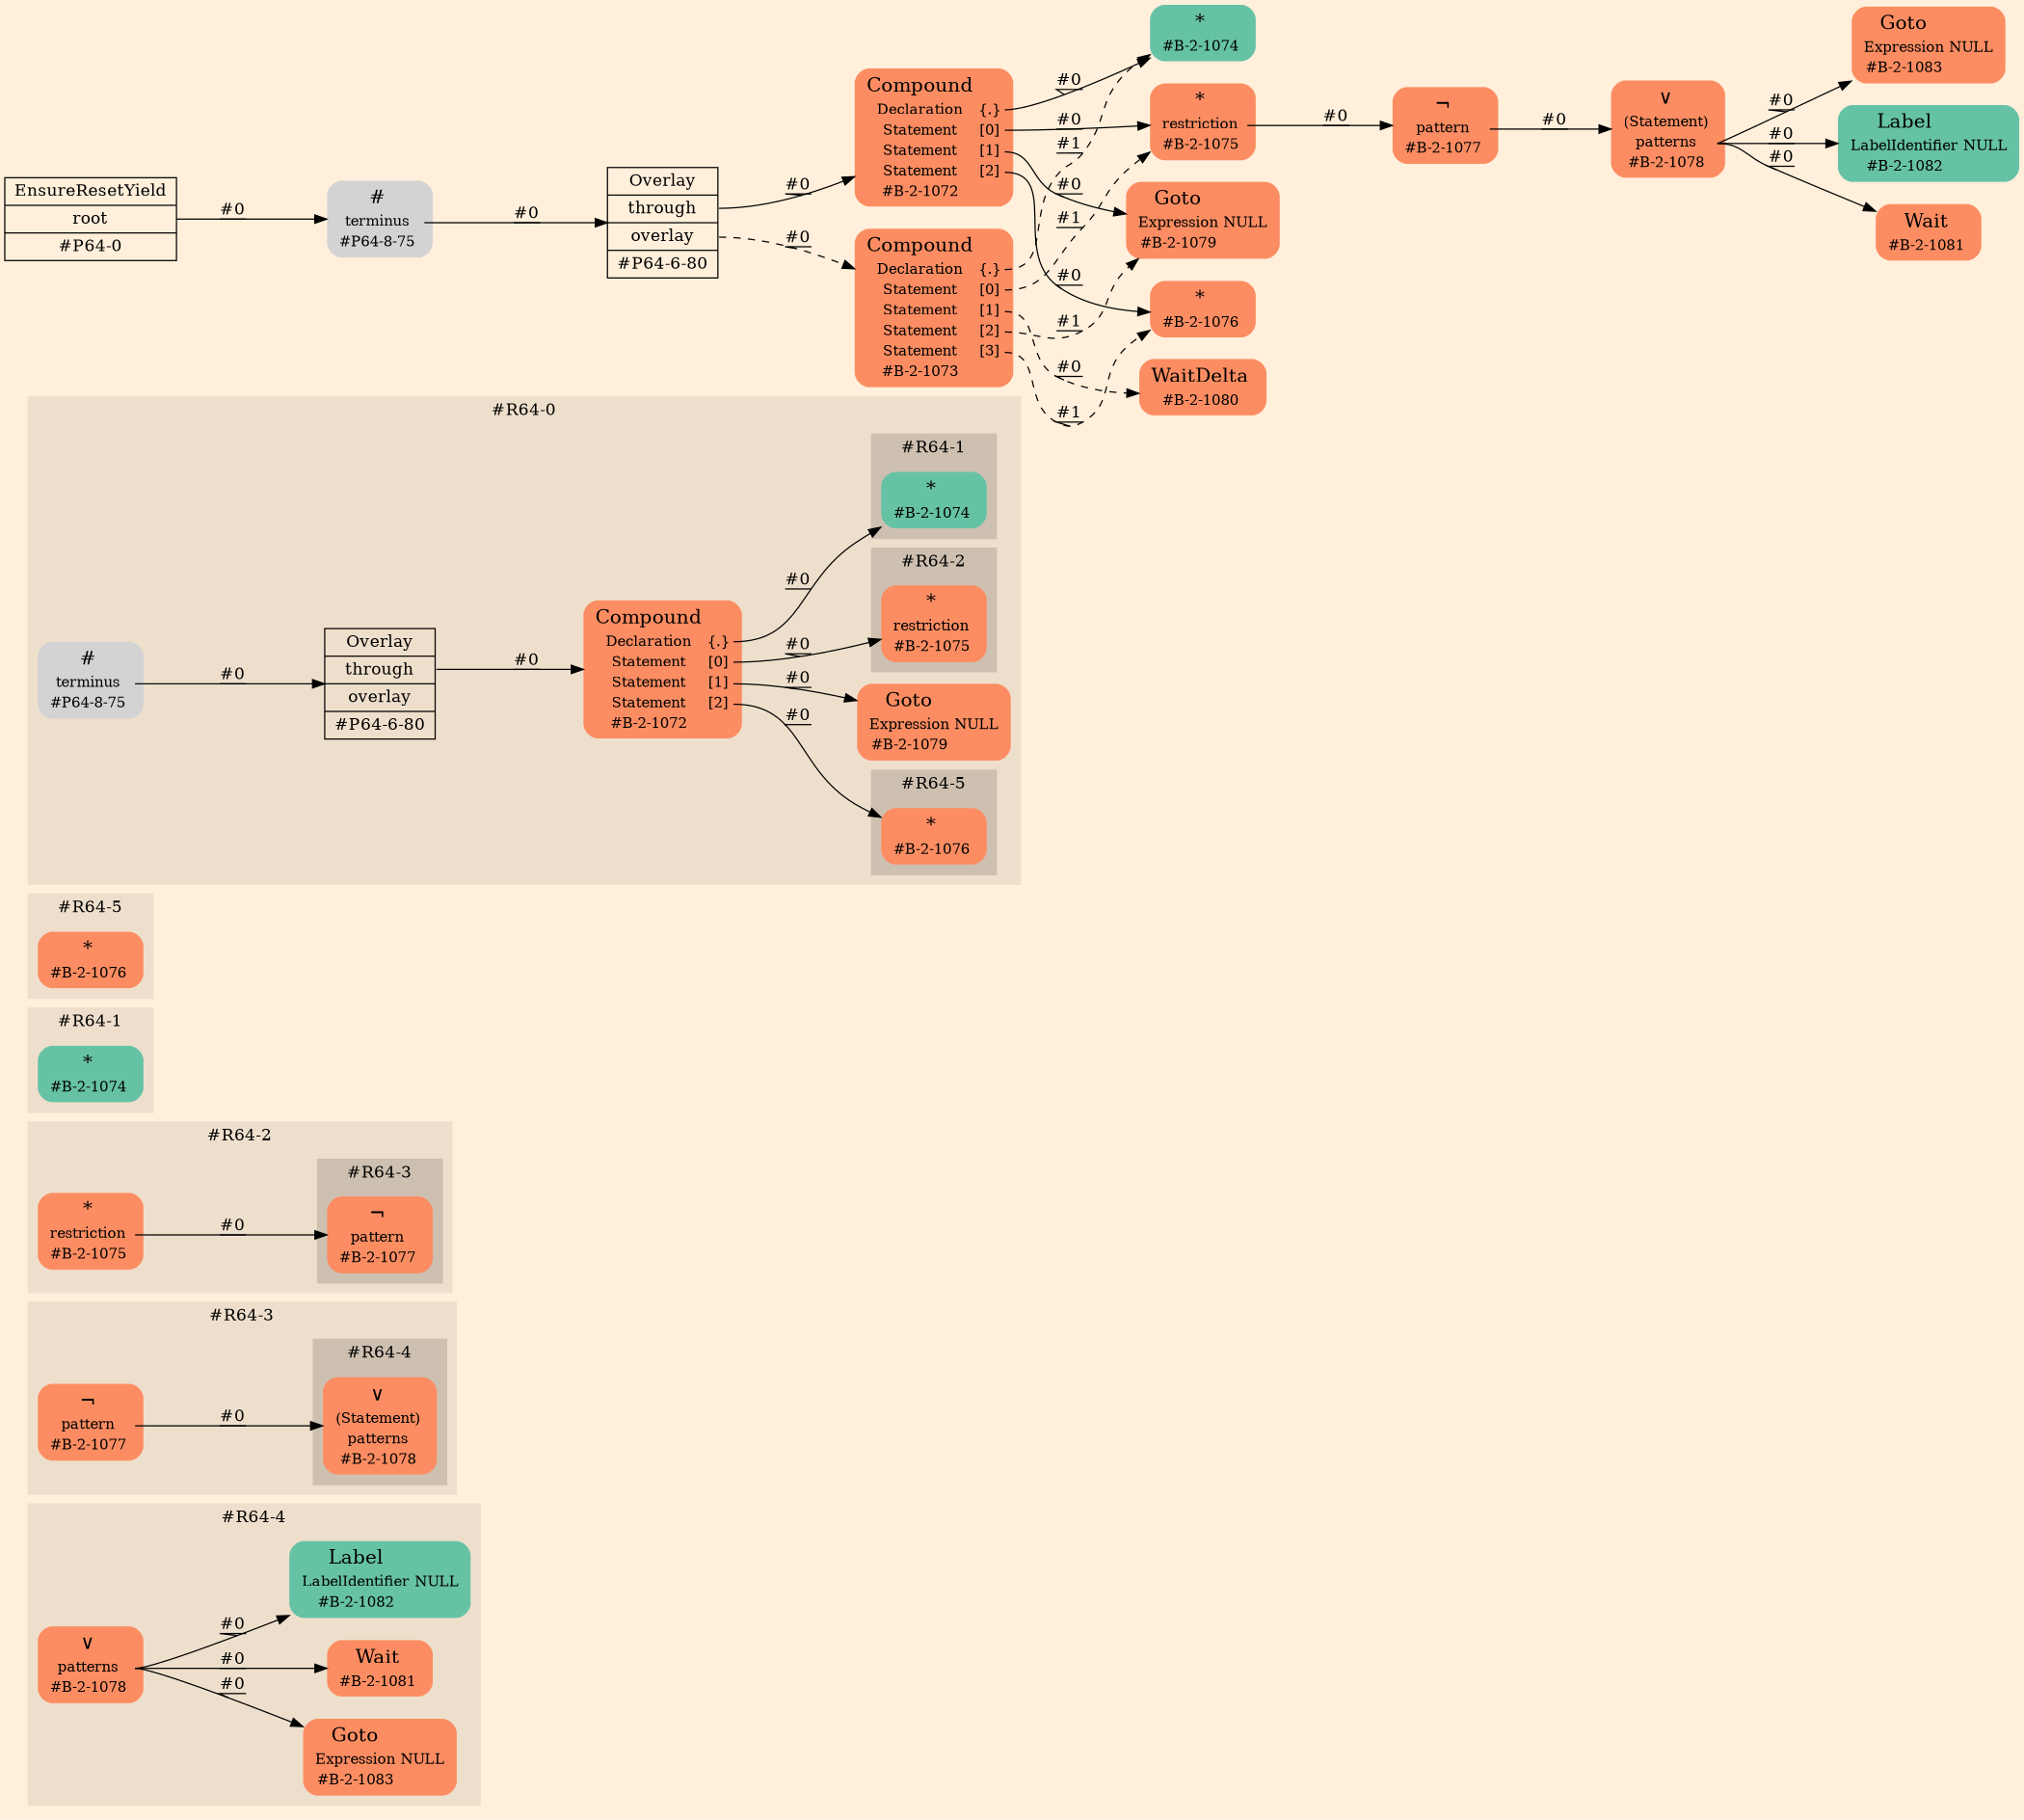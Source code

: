 digraph Inferno {
graph [
rankdir = "LR"
ranksep = 1.0
size = "14,20"
bgcolor = antiquewhite1
color = black
fontcolor = black
];
node [
];
subgraph "cluster#R64-4" {
label = "#R64-4"
style = "filled"
color = antiquewhite2
"#R64-4/#B-2-1081" [
shape = "plaintext"
fillcolor = "/set28/2"
label = <<TABLE BORDER="0" CELLBORDER="0" CELLSPACING="0">
 <TR>
  <TD><FONT POINT-SIZE="16.0">Wait</FONT></TD>
  <TD></TD>
 </TR>
 <TR>
  <TD>#B-2-1081</TD>
  <TD PORT="port0"></TD>
 </TR>
</TABLE>>
style = "rounded,filled"
fontsize = "12"
];
"#R64-4/#B-2-1078" [
shape = "plaintext"
fillcolor = "/set28/2"
label = <<TABLE BORDER="0" CELLBORDER="0" CELLSPACING="0">
 <TR>
  <TD><FONT POINT-SIZE="16.0">∨</FONT></TD>
  <TD></TD>
 </TR>
 <TR>
  <TD>patterns</TD>
  <TD PORT="port0"></TD>
 </TR>
 <TR>
  <TD>#B-2-1078</TD>
  <TD PORT="port1"></TD>
 </TR>
</TABLE>>
style = "rounded,filled"
fontsize = "12"
];
"#R64-4/#B-2-1082" [
shape = "plaintext"
fillcolor = "/set28/1"
label = <<TABLE BORDER="0" CELLBORDER="0" CELLSPACING="0">
 <TR>
  <TD><FONT POINT-SIZE="16.0">Label</FONT></TD>
  <TD></TD>
 </TR>
 <TR>
  <TD>LabelIdentifier</TD>
  <TD PORT="port0">NULL</TD>
 </TR>
 <TR>
  <TD>#B-2-1082</TD>
  <TD PORT="port1"></TD>
 </TR>
</TABLE>>
style = "rounded,filled"
fontsize = "12"
];
"#R64-4/#B-2-1083" [
shape = "plaintext"
fillcolor = "/set28/2"
label = <<TABLE BORDER="0" CELLBORDER="0" CELLSPACING="0">
 <TR>
  <TD><FONT POINT-SIZE="16.0">Goto</FONT></TD>
  <TD></TD>
 </TR>
 <TR>
  <TD>Expression</TD>
  <TD PORT="port0">NULL</TD>
 </TR>
 <TR>
  <TD>#B-2-1083</TD>
  <TD PORT="port1"></TD>
 </TR>
</TABLE>>
style = "rounded,filled"
fontsize = "12"
];
}
subgraph "cluster#R64-3" {
label = "#R64-3"
style = "filled"
color = antiquewhite2
"#R64-3/#B-2-1077" [
shape = "plaintext"
fillcolor = "/set28/2"
label = <<TABLE BORDER="0" CELLBORDER="0" CELLSPACING="0">
 <TR>
  <TD><FONT POINT-SIZE="16.0">¬</FONT></TD>
  <TD></TD>
 </TR>
 <TR>
  <TD>pattern</TD>
  <TD PORT="port0"></TD>
 </TR>
 <TR>
  <TD>#B-2-1077</TD>
  <TD PORT="port1"></TD>
 </TR>
</TABLE>>
style = "rounded,filled"
fontsize = "12"
];
subgraph "cluster#R64-4" {
label = "#R64-4"
style = "filled"
color = antiquewhite3
"#R64-3/#B-2-1078" [
shape = "plaintext"
fillcolor = "/set28/2"
label = <<TABLE BORDER="0" CELLBORDER="0" CELLSPACING="0">
 <TR>
  <TD><FONT POINT-SIZE="16.0">∨</FONT></TD>
  <TD></TD>
 </TR>
 <TR>
  <TD>(Statement)</TD>
  <TD PORT="port0"></TD>
 </TR>
 <TR>
  <TD>patterns</TD>
  <TD PORT="port1"></TD>
 </TR>
 <TR>
  <TD>#B-2-1078</TD>
  <TD PORT="port2"></TD>
 </TR>
</TABLE>>
style = "rounded,filled"
fontsize = "12"
];
}
}
subgraph "cluster#R64-2" {
label = "#R64-2"
style = "filled"
color = antiquewhite2
"#R64-2/#B-2-1075" [
shape = "plaintext"
fillcolor = "/set28/2"
label = <<TABLE BORDER="0" CELLBORDER="0" CELLSPACING="0">
 <TR>
  <TD><FONT POINT-SIZE="16.0">*</FONT></TD>
  <TD></TD>
 </TR>
 <TR>
  <TD>restriction</TD>
  <TD PORT="port0"></TD>
 </TR>
 <TR>
  <TD>#B-2-1075</TD>
  <TD PORT="port1"></TD>
 </TR>
</TABLE>>
style = "rounded,filled"
fontsize = "12"
];
subgraph "cluster#R64-3" {
label = "#R64-3"
style = "filled"
color = antiquewhite3
"#R64-2/#B-2-1077" [
shape = "plaintext"
fillcolor = "/set28/2"
label = <<TABLE BORDER="0" CELLBORDER="0" CELLSPACING="0">
 <TR>
  <TD><FONT POINT-SIZE="16.0">¬</FONT></TD>
  <TD></TD>
 </TR>
 <TR>
  <TD>pattern</TD>
  <TD PORT="port0"></TD>
 </TR>
 <TR>
  <TD>#B-2-1077</TD>
  <TD PORT="port1"></TD>
 </TR>
</TABLE>>
style = "rounded,filled"
fontsize = "12"
];
}
}
subgraph "cluster#R64-1" {
label = "#R64-1"
style = "filled"
color = antiquewhite2
"#R64-1/#B-2-1074" [
shape = "plaintext"
fillcolor = "/set28/1"
label = <<TABLE BORDER="0" CELLBORDER="0" CELLSPACING="0">
 <TR>
  <TD><FONT POINT-SIZE="16.0">*</FONT></TD>
  <TD></TD>
 </TR>
 <TR>
  <TD>#B-2-1074</TD>
  <TD PORT="port0"></TD>
 </TR>
</TABLE>>
style = "rounded,filled"
fontsize = "12"
];
}
subgraph "cluster#R64-5" {
label = "#R64-5"
style = "filled"
color = antiquewhite2
"#R64-5/#B-2-1076" [
shape = "plaintext"
fillcolor = "/set28/2"
label = <<TABLE BORDER="0" CELLBORDER="0" CELLSPACING="0">
 <TR>
  <TD><FONT POINT-SIZE="16.0">*</FONT></TD>
  <TD></TD>
 </TR>
 <TR>
  <TD>#B-2-1076</TD>
  <TD PORT="port0"></TD>
 </TR>
</TABLE>>
style = "rounded,filled"
fontsize = "12"
];
}
subgraph "cluster#R64-0" {
label = "#R64-0"
style = "filled"
color = antiquewhite2
"#R64-0/#B-2-1072" [
shape = "plaintext"
fillcolor = "/set28/2"
label = <<TABLE BORDER="0" CELLBORDER="0" CELLSPACING="0">
 <TR>
  <TD><FONT POINT-SIZE="16.0">Compound</FONT></TD>
  <TD></TD>
 </TR>
 <TR>
  <TD>Declaration</TD>
  <TD PORT="port0">{.}</TD>
 </TR>
 <TR>
  <TD>Statement</TD>
  <TD PORT="port1">[0]</TD>
 </TR>
 <TR>
  <TD>Statement</TD>
  <TD PORT="port2">[1]</TD>
 </TR>
 <TR>
  <TD>Statement</TD>
  <TD PORT="port3">[2]</TD>
 </TR>
 <TR>
  <TD>#B-2-1072</TD>
  <TD PORT="port4"></TD>
 </TR>
</TABLE>>
style = "rounded,filled"
fontsize = "12"
];
"#R64-0/#B-2-1079" [
shape = "plaintext"
fillcolor = "/set28/2"
label = <<TABLE BORDER="0" CELLBORDER="0" CELLSPACING="0">
 <TR>
  <TD><FONT POINT-SIZE="16.0">Goto</FONT></TD>
  <TD></TD>
 </TR>
 <TR>
  <TD>Expression</TD>
  <TD PORT="port0">NULL</TD>
 </TR>
 <TR>
  <TD>#B-2-1079</TD>
  <TD PORT="port1"></TD>
 </TR>
</TABLE>>
style = "rounded,filled"
fontsize = "12"
];
"#R64-0/#P64-8-75" [
shape = "plaintext"
label = <<TABLE BORDER="0" CELLBORDER="0" CELLSPACING="0">
 <TR>
  <TD><FONT POINT-SIZE="16.0">#</FONT></TD>
  <TD></TD>
 </TR>
 <TR>
  <TD>terminus</TD>
  <TD PORT="port0"></TD>
 </TR>
 <TR>
  <TD>#P64-8-75</TD>
  <TD PORT="port1"></TD>
 </TR>
</TABLE>>
style = "rounded,filled"
fontsize = "12"
];
"#R64-0/#P64-6-80" [
shape = "record"
fillcolor = antiquewhite2
label = "<fixed> Overlay | <port0> through | <port1> overlay | <port2> #P64-6-80"
style = "filled"
fontsize = "14"
color = black
fontcolor = black
];
subgraph "cluster#R64-5" {
label = "#R64-5"
style = "filled"
color = antiquewhite3
"#R64-0/#B-2-1076" [
shape = "plaintext"
fillcolor = "/set28/2"
label = <<TABLE BORDER="0" CELLBORDER="0" CELLSPACING="0">
 <TR>
  <TD><FONT POINT-SIZE="16.0">*</FONT></TD>
  <TD></TD>
 </TR>
 <TR>
  <TD>#B-2-1076</TD>
  <TD PORT="port0"></TD>
 </TR>
</TABLE>>
style = "rounded,filled"
fontsize = "12"
];
}
subgraph "cluster#R64-1" {
label = "#R64-1"
style = "filled"
color = antiquewhite3
"#R64-0/#B-2-1074" [
shape = "plaintext"
fillcolor = "/set28/1"
label = <<TABLE BORDER="0" CELLBORDER="0" CELLSPACING="0">
 <TR>
  <TD><FONT POINT-SIZE="16.0">*</FONT></TD>
  <TD></TD>
 </TR>
 <TR>
  <TD>#B-2-1074</TD>
  <TD PORT="port0"></TD>
 </TR>
</TABLE>>
style = "rounded,filled"
fontsize = "12"
];
}
subgraph "cluster#R64-2" {
label = "#R64-2"
style = "filled"
color = antiquewhite3
"#R64-0/#B-2-1075" [
shape = "plaintext"
fillcolor = "/set28/2"
label = <<TABLE BORDER="0" CELLBORDER="0" CELLSPACING="0">
 <TR>
  <TD><FONT POINT-SIZE="16.0">*</FONT></TD>
  <TD></TD>
 </TR>
 <TR>
  <TD>restriction</TD>
  <TD PORT="port0"></TD>
 </TR>
 <TR>
  <TD>#B-2-1075</TD>
  <TD PORT="port1"></TD>
 </TR>
</TABLE>>
style = "rounded,filled"
fontsize = "12"
];
}
}
"CR#P64-0" [
shape = "record"
fillcolor = antiquewhite1
label = "<fixed> EnsureResetYield | <port0> root | <port1> #P64-0"
style = "filled"
fontsize = "14"
color = black
fontcolor = black
];
"#P64-8-75" [
shape = "plaintext"
label = <<TABLE BORDER="0" CELLBORDER="0" CELLSPACING="0">
 <TR>
  <TD><FONT POINT-SIZE="16.0">#</FONT></TD>
  <TD></TD>
 </TR>
 <TR>
  <TD>terminus</TD>
  <TD PORT="port0"></TD>
 </TR>
 <TR>
  <TD>#P64-8-75</TD>
  <TD PORT="port1"></TD>
 </TR>
</TABLE>>
style = "rounded,filled"
fontsize = "12"
];
"#P64-6-80" [
shape = "record"
fillcolor = antiquewhite1
label = "<fixed> Overlay | <port0> through | <port1> overlay | <port2> #P64-6-80"
style = "filled"
fontsize = "14"
color = black
fontcolor = black
];
"#B-2-1072" [
shape = "plaintext"
fillcolor = "/set28/2"
label = <<TABLE BORDER="0" CELLBORDER="0" CELLSPACING="0">
 <TR>
  <TD><FONT POINT-SIZE="16.0">Compound</FONT></TD>
  <TD></TD>
 </TR>
 <TR>
  <TD>Declaration</TD>
  <TD PORT="port0">{.}</TD>
 </TR>
 <TR>
  <TD>Statement</TD>
  <TD PORT="port1">[0]</TD>
 </TR>
 <TR>
  <TD>Statement</TD>
  <TD PORT="port2">[1]</TD>
 </TR>
 <TR>
  <TD>Statement</TD>
  <TD PORT="port3">[2]</TD>
 </TR>
 <TR>
  <TD>#B-2-1072</TD>
  <TD PORT="port4"></TD>
 </TR>
</TABLE>>
style = "rounded,filled"
fontsize = "12"
];
"#B-2-1074" [
shape = "plaintext"
fillcolor = "/set28/1"
label = <<TABLE BORDER="0" CELLBORDER="0" CELLSPACING="0">
 <TR>
  <TD><FONT POINT-SIZE="16.0">*</FONT></TD>
  <TD></TD>
 </TR>
 <TR>
  <TD>#B-2-1074</TD>
  <TD PORT="port0"></TD>
 </TR>
</TABLE>>
style = "rounded,filled"
fontsize = "12"
];
"#B-2-1075" [
shape = "plaintext"
fillcolor = "/set28/2"
label = <<TABLE BORDER="0" CELLBORDER="0" CELLSPACING="0">
 <TR>
  <TD><FONT POINT-SIZE="16.0">*</FONT></TD>
  <TD></TD>
 </TR>
 <TR>
  <TD>restriction</TD>
  <TD PORT="port0"></TD>
 </TR>
 <TR>
  <TD>#B-2-1075</TD>
  <TD PORT="port1"></TD>
 </TR>
</TABLE>>
style = "rounded,filled"
fontsize = "12"
];
"#B-2-1077" [
shape = "plaintext"
fillcolor = "/set28/2"
label = <<TABLE BORDER="0" CELLBORDER="0" CELLSPACING="0">
 <TR>
  <TD><FONT POINT-SIZE="16.0">¬</FONT></TD>
  <TD></TD>
 </TR>
 <TR>
  <TD>pattern</TD>
  <TD PORT="port0"></TD>
 </TR>
 <TR>
  <TD>#B-2-1077</TD>
  <TD PORT="port1"></TD>
 </TR>
</TABLE>>
style = "rounded,filled"
fontsize = "12"
];
"#B-2-1078" [
shape = "plaintext"
fillcolor = "/set28/2"
label = <<TABLE BORDER="0" CELLBORDER="0" CELLSPACING="0">
 <TR>
  <TD><FONT POINT-SIZE="16.0">∨</FONT></TD>
  <TD></TD>
 </TR>
 <TR>
  <TD>(Statement)</TD>
  <TD PORT="port0"></TD>
 </TR>
 <TR>
  <TD>patterns</TD>
  <TD PORT="port1"></TD>
 </TR>
 <TR>
  <TD>#B-2-1078</TD>
  <TD PORT="port2"></TD>
 </TR>
</TABLE>>
style = "rounded,filled"
fontsize = "12"
];
"#B-2-1083" [
shape = "plaintext"
fillcolor = "/set28/2"
label = <<TABLE BORDER="0" CELLBORDER="0" CELLSPACING="0">
 <TR>
  <TD><FONT POINT-SIZE="16.0">Goto</FONT></TD>
  <TD></TD>
 </TR>
 <TR>
  <TD>Expression</TD>
  <TD PORT="port0">NULL</TD>
 </TR>
 <TR>
  <TD>#B-2-1083</TD>
  <TD PORT="port1"></TD>
 </TR>
</TABLE>>
style = "rounded,filled"
fontsize = "12"
];
"#B-2-1082" [
shape = "plaintext"
fillcolor = "/set28/1"
label = <<TABLE BORDER="0" CELLBORDER="0" CELLSPACING="0">
 <TR>
  <TD><FONT POINT-SIZE="16.0">Label</FONT></TD>
  <TD></TD>
 </TR>
 <TR>
  <TD>LabelIdentifier</TD>
  <TD PORT="port0">NULL</TD>
 </TR>
 <TR>
  <TD>#B-2-1082</TD>
  <TD PORT="port1"></TD>
 </TR>
</TABLE>>
style = "rounded,filled"
fontsize = "12"
];
"#B-2-1081" [
shape = "plaintext"
fillcolor = "/set28/2"
label = <<TABLE BORDER="0" CELLBORDER="0" CELLSPACING="0">
 <TR>
  <TD><FONT POINT-SIZE="16.0">Wait</FONT></TD>
  <TD></TD>
 </TR>
 <TR>
  <TD>#B-2-1081</TD>
  <TD PORT="port0"></TD>
 </TR>
</TABLE>>
style = "rounded,filled"
fontsize = "12"
];
"#B-2-1079" [
shape = "plaintext"
fillcolor = "/set28/2"
label = <<TABLE BORDER="0" CELLBORDER="0" CELLSPACING="0">
 <TR>
  <TD><FONT POINT-SIZE="16.0">Goto</FONT></TD>
  <TD></TD>
 </TR>
 <TR>
  <TD>Expression</TD>
  <TD PORT="port0">NULL</TD>
 </TR>
 <TR>
  <TD>#B-2-1079</TD>
  <TD PORT="port1"></TD>
 </TR>
</TABLE>>
style = "rounded,filled"
fontsize = "12"
];
"#B-2-1076" [
shape = "plaintext"
fillcolor = "/set28/2"
label = <<TABLE BORDER="0" CELLBORDER="0" CELLSPACING="0">
 <TR>
  <TD><FONT POINT-SIZE="16.0">*</FONT></TD>
  <TD></TD>
 </TR>
 <TR>
  <TD>#B-2-1076</TD>
  <TD PORT="port0"></TD>
 </TR>
</TABLE>>
style = "rounded,filled"
fontsize = "12"
];
"#B-2-1073" [
shape = "plaintext"
fillcolor = "/set28/2"
label = <<TABLE BORDER="0" CELLBORDER="0" CELLSPACING="0">
 <TR>
  <TD><FONT POINT-SIZE="16.0">Compound</FONT></TD>
  <TD></TD>
 </TR>
 <TR>
  <TD>Declaration</TD>
  <TD PORT="port0">{.}</TD>
 </TR>
 <TR>
  <TD>Statement</TD>
  <TD PORT="port1">[0]</TD>
 </TR>
 <TR>
  <TD>Statement</TD>
  <TD PORT="port2">[1]</TD>
 </TR>
 <TR>
  <TD>Statement</TD>
  <TD PORT="port3">[2]</TD>
 </TR>
 <TR>
  <TD>Statement</TD>
  <TD PORT="port4">[3]</TD>
 </TR>
 <TR>
  <TD>#B-2-1073</TD>
  <TD PORT="port5"></TD>
 </TR>
</TABLE>>
style = "rounded,filled"
fontsize = "12"
];
"#B-2-1080" [
shape = "plaintext"
fillcolor = "/set28/2"
label = <<TABLE BORDER="0" CELLBORDER="0" CELLSPACING="0">
 <TR>
  <TD><FONT POINT-SIZE="16.0">WaitDelta</FONT></TD>
  <TD></TD>
 </TR>
 <TR>
  <TD>#B-2-1080</TD>
  <TD PORT="port0"></TD>
 </TR>
</TABLE>>
style = "rounded,filled"
fontsize = "12"
];
"CR#P64-0":port0 -> "#P64-8-75" [style="solid"
label = "#0"
decorate = true
color = black
fontcolor = black
];
"#P64-8-75":port0 -> "#P64-6-80" [style="solid"
label = "#0"
decorate = true
color = black
fontcolor = black
];
"#P64-6-80":port0 -> "#B-2-1072" [style="solid"
label = "#0"
decorate = true
color = black
fontcolor = black
];
"#P64-6-80":port1 -> "#B-2-1073" [style="dashed"
label = "#0"
decorate = true
color = black
fontcolor = black
];
"#B-2-1072":port0 -> "#B-2-1074" [style="solid"
label = "#0"
decorate = true
color = black
fontcolor = black
];
"#B-2-1072":port1 -> "#B-2-1075" [style="solid"
label = "#0"
decorate = true
color = black
fontcolor = black
];
"#B-2-1072":port2 -> "#B-2-1079" [style="solid"
label = "#0"
decorate = true
color = black
fontcolor = black
];
"#B-2-1072":port3 -> "#B-2-1076" [style="solid"
label = "#0"
decorate = true
color = black
fontcolor = black
];
"#B-2-1075":port0 -> "#B-2-1077" [style="solid"
label = "#0"
decorate = true
color = black
fontcolor = black
];
"#B-2-1077":port0 -> "#B-2-1078" [style="solid"
label = "#0"
decorate = true
color = black
fontcolor = black
];
"#B-2-1078":port1 -> "#B-2-1083" [style="solid"
label = "#0"
decorate = true
color = black
fontcolor = black
];
"#B-2-1078":port1 -> "#B-2-1082" [style="solid"
label = "#0"
decorate = true
color = black
fontcolor = black
];
"#B-2-1078":port1 -> "#B-2-1081" [style="solid"
label = "#0"
decorate = true
color = black
fontcolor = black
];
"#B-2-1073":port0 -> "#B-2-1074" [style="dashed"
label = "#1"
decorate = true
color = black
fontcolor = black
];
"#B-2-1073":port1 -> "#B-2-1075" [style="dashed"
label = "#1"
decorate = true
color = black
fontcolor = black
];
"#B-2-1073":port2 -> "#B-2-1080" [style="dashed"
label = "#0"
decorate = true
color = black
fontcolor = black
];
"#B-2-1073":port3 -> "#B-2-1079" [style="dashed"
label = "#1"
decorate = true
color = black
fontcolor = black
];
"#B-2-1073":port4 -> "#B-2-1076" [style="dashed"
label = "#1"
decorate = true
color = black
fontcolor = black
];
"#R64-0/#B-2-1072":port0 -> "#R64-0/#B-2-1074" [style="solid"
label = "#0"
decorate = true
color = black
fontcolor = black
];
"#R64-0/#B-2-1072":port1 -> "#R64-0/#B-2-1075" [style="solid"
label = "#0"
decorate = true
color = black
fontcolor = black
];
"#R64-0/#B-2-1072":port2 -> "#R64-0/#B-2-1079" [style="solid"
label = "#0"
decorate = true
color = black
fontcolor = black
];
"#R64-0/#B-2-1072":port3 -> "#R64-0/#B-2-1076" [style="solid"
label = "#0"
decorate = true
color = black
fontcolor = black
];
"#R64-0/#P64-8-75":port0 -> "#R64-0/#P64-6-80" [style="solid"
label = "#0"
decorate = true
color = black
fontcolor = black
];
"#R64-0/#P64-6-80":port0 -> "#R64-0/#B-2-1072" [style="solid"
label = "#0"
decorate = true
color = black
fontcolor = black
];
"#R64-2/#B-2-1075":port0 -> "#R64-2/#B-2-1077" [style="solid"
label = "#0"
decorate = true
color = black
fontcolor = black
];
"#R64-3/#B-2-1077":port0 -> "#R64-3/#B-2-1078" [style="solid"
label = "#0"
decorate = true
color = black
fontcolor = black
];
"#R64-4/#B-2-1078":port0 -> "#R64-4/#B-2-1083" [style="solid"
label = "#0"
decorate = true
color = black
fontcolor = black
];
"#R64-4/#B-2-1078":port0 -> "#R64-4/#B-2-1082" [style="solid"
label = "#0"
decorate = true
color = black
fontcolor = black
];
"#R64-4/#B-2-1078":port0 -> "#R64-4/#B-2-1081" [style="solid"
label = "#0"
decorate = true
color = black
fontcolor = black
];
}

